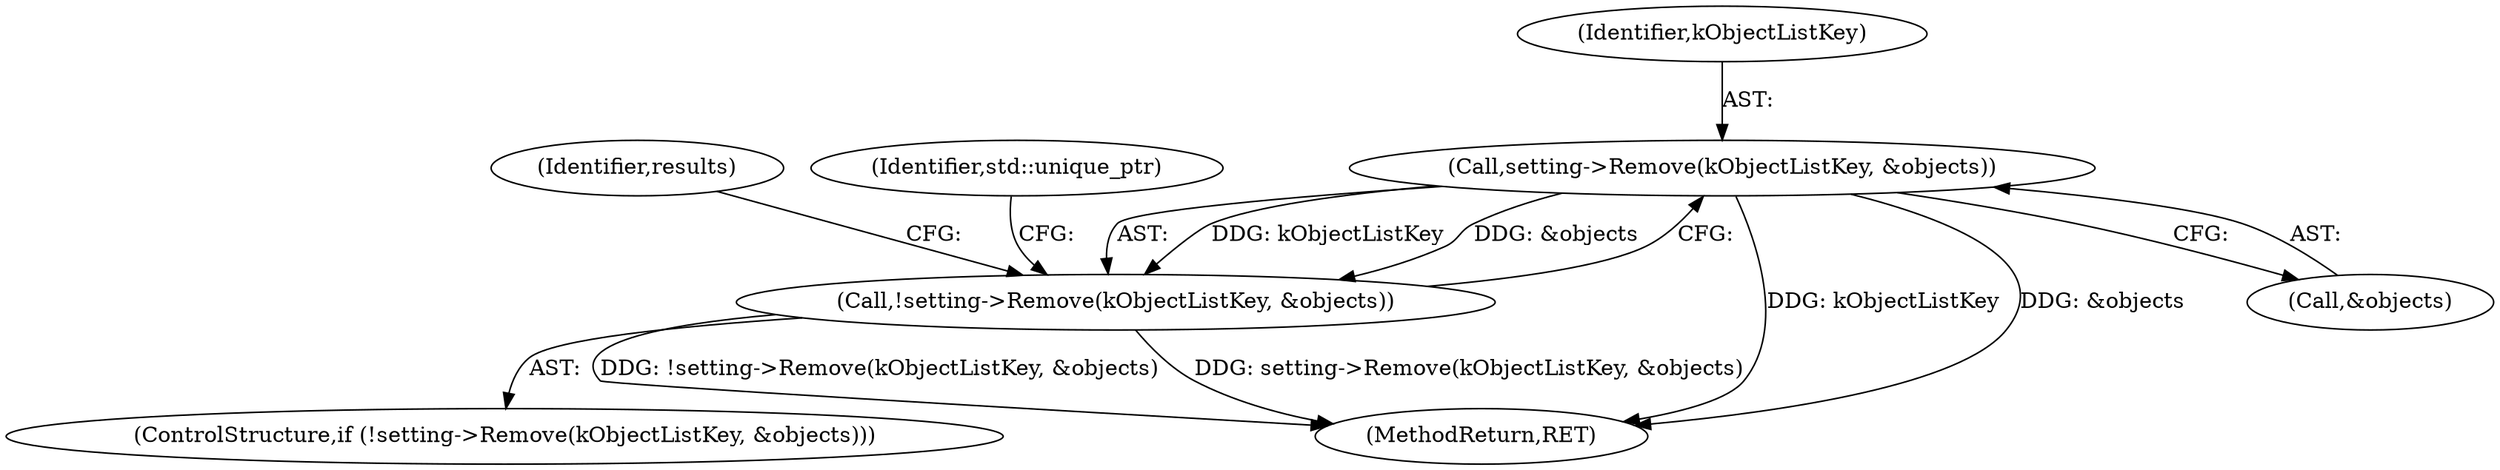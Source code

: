 digraph "0_Chrome_47ae3dfdee9a0796a079cd4eadf2f75b34f257ae@API" {
"1000145" [label="(Call,setting->Remove(kObjectListKey, &objects))"];
"1000144" [label="(Call,!setting->Remove(kObjectListKey, &objects))"];
"1000150" [label="(Identifier,results)"];
"1000143" [label="(ControlStructure,if (!setting->Remove(kObjectListKey, &objects)))"];
"1000145" [label="(Call,setting->Remove(kObjectListKey, &objects))"];
"1000195" [label="(MethodReturn,RET)"];
"1000147" [label="(Call,&objects)"];
"1000146" [label="(Identifier,kObjectListKey)"];
"1000153" [label="(Identifier,std::unique_ptr)"];
"1000144" [label="(Call,!setting->Remove(kObjectListKey, &objects))"];
"1000145" -> "1000144"  [label="AST: "];
"1000145" -> "1000147"  [label="CFG: "];
"1000146" -> "1000145"  [label="AST: "];
"1000147" -> "1000145"  [label="AST: "];
"1000144" -> "1000145"  [label="CFG: "];
"1000145" -> "1000195"  [label="DDG: kObjectListKey"];
"1000145" -> "1000195"  [label="DDG: &objects"];
"1000145" -> "1000144"  [label="DDG: kObjectListKey"];
"1000145" -> "1000144"  [label="DDG: &objects"];
"1000144" -> "1000143"  [label="AST: "];
"1000150" -> "1000144"  [label="CFG: "];
"1000153" -> "1000144"  [label="CFG: "];
"1000144" -> "1000195"  [label="DDG: !setting->Remove(kObjectListKey, &objects)"];
"1000144" -> "1000195"  [label="DDG: setting->Remove(kObjectListKey, &objects)"];
}
